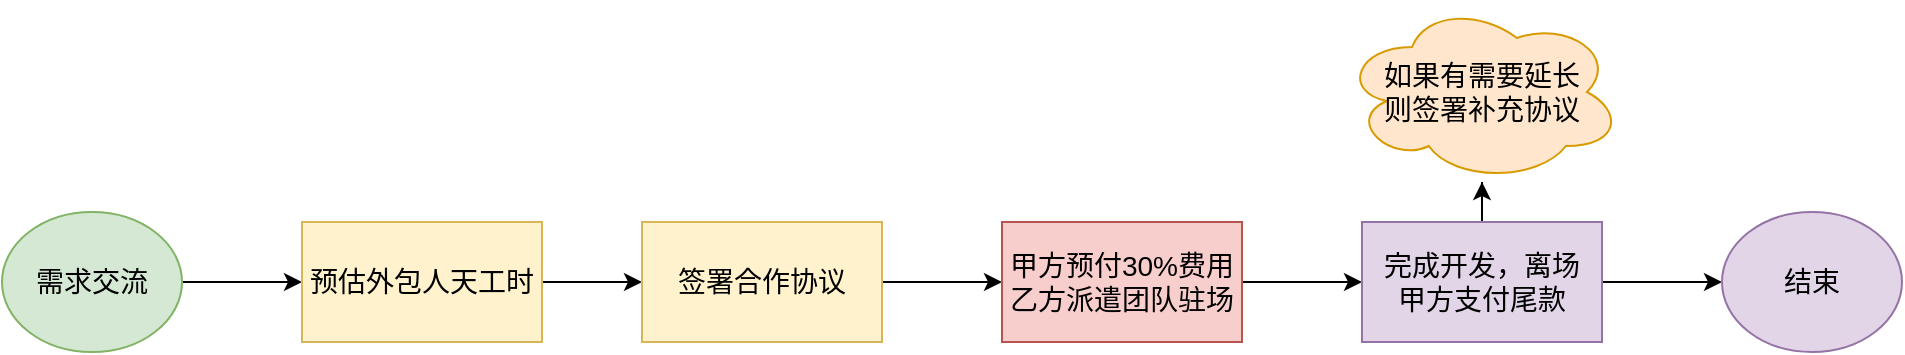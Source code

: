 <mxfile version="13.6.10" type="github">
  <diagram id="3NWhDmS3dMHGRNAWerwA" name="第 1 页">
    <mxGraphModel dx="1788" dy="1010" grid="1" gridSize="10" guides="1" tooltips="1" connect="1" arrows="1" fold="1" page="1" pageScale="1" pageWidth="827" pageHeight="1169" math="0" shadow="0">
      <root>
        <mxCell id="0" />
        <mxCell id="1" parent="0" />
        <mxCell id="ek9-Dc8PDsql-govBaU6-3" value="" style="edgeStyle=orthogonalEdgeStyle;rounded=0;orthogonalLoop=1;jettySize=auto;html=1;labelBackgroundColor=none;fontSize=14;" edge="1" parent="1" source="ek9-Dc8PDsql-govBaU6-1" target="ek9-Dc8PDsql-govBaU6-2">
          <mxGeometry relative="1" as="geometry" />
        </mxCell>
        <mxCell id="ek9-Dc8PDsql-govBaU6-1" value="&lt;font style=&quot;font-size: 14px;&quot;&gt;需求交流&lt;/font&gt;" style="ellipse;whiteSpace=wrap;html=1;labelBackgroundColor=none;fontSize=14;fillColor=#d5e8d4;strokeColor=#82b366;" vertex="1" parent="1">
          <mxGeometry x="120" y="385" width="90" height="70" as="geometry" />
        </mxCell>
        <mxCell id="ek9-Dc8PDsql-govBaU6-5" value="" style="edgeStyle=orthogonalEdgeStyle;rounded=0;orthogonalLoop=1;jettySize=auto;html=1;labelBackgroundColor=none;fontSize=14;" edge="1" parent="1" source="ek9-Dc8PDsql-govBaU6-2" target="ek9-Dc8PDsql-govBaU6-4">
          <mxGeometry relative="1" as="geometry" />
        </mxCell>
        <mxCell id="ek9-Dc8PDsql-govBaU6-2" value="&lt;font style=&quot;font-size: 14px&quot;&gt;预估外包人天工时&lt;/font&gt;" style="whiteSpace=wrap;html=1;labelBackgroundColor=none;fontSize=14;fillColor=#fff2cc;strokeColor=#d6b656;" vertex="1" parent="1">
          <mxGeometry x="270" y="390" width="120" height="60" as="geometry" />
        </mxCell>
        <mxCell id="ek9-Dc8PDsql-govBaU6-7" value="" style="edgeStyle=orthogonalEdgeStyle;rounded=0;orthogonalLoop=1;jettySize=auto;html=1;labelBackgroundColor=none;fontSize=14;" edge="1" parent="1" source="ek9-Dc8PDsql-govBaU6-4" target="ek9-Dc8PDsql-govBaU6-6">
          <mxGeometry relative="1" as="geometry" />
        </mxCell>
        <mxCell id="ek9-Dc8PDsql-govBaU6-4" value="&lt;font style=&quot;font-size: 14px&quot;&gt;签署合作协议&lt;/font&gt;" style="whiteSpace=wrap;html=1;labelBackgroundColor=none;fontSize=14;fillColor=#fff2cc;strokeColor=#d6b656;" vertex="1" parent="1">
          <mxGeometry x="440" y="390" width="120" height="60" as="geometry" />
        </mxCell>
        <mxCell id="ek9-Dc8PDsql-govBaU6-9" value="" style="edgeStyle=orthogonalEdgeStyle;rounded=0;orthogonalLoop=1;jettySize=auto;html=1;labelBackgroundColor=none;fontSize=14;" edge="1" parent="1" source="ek9-Dc8PDsql-govBaU6-6" target="ek9-Dc8PDsql-govBaU6-8">
          <mxGeometry relative="1" as="geometry" />
        </mxCell>
        <mxCell id="ek9-Dc8PDsql-govBaU6-6" value="&lt;font style=&quot;font-size: 14px&quot;&gt;甲方预付30%费用&lt;br&gt;乙方派遣团队驻场&lt;/font&gt;" style="whiteSpace=wrap;html=1;labelBackgroundColor=none;fontSize=14;fillColor=#f8cecc;strokeColor=#b85450;" vertex="1" parent="1">
          <mxGeometry x="620" y="390" width="120" height="60" as="geometry" />
        </mxCell>
        <mxCell id="ek9-Dc8PDsql-govBaU6-11" value="" style="edgeStyle=orthogonalEdgeStyle;rounded=0;orthogonalLoop=1;jettySize=auto;html=1;labelBackgroundColor=none;fontSize=14;" edge="1" parent="1" source="ek9-Dc8PDsql-govBaU6-8" target="ek9-Dc8PDsql-govBaU6-10">
          <mxGeometry relative="1" as="geometry" />
        </mxCell>
        <mxCell id="ek9-Dc8PDsql-govBaU6-13" value="" style="edgeStyle=orthogonalEdgeStyle;rounded=0;orthogonalLoop=1;jettySize=auto;html=1;labelBackgroundColor=none;fontSize=14;" edge="1" parent="1" source="ek9-Dc8PDsql-govBaU6-8" target="ek9-Dc8PDsql-govBaU6-12">
          <mxGeometry relative="1" as="geometry" />
        </mxCell>
        <mxCell id="ek9-Dc8PDsql-govBaU6-8" value="完成开发，离场&lt;br style=&quot;font-size: 14px&quot;&gt;甲方支付尾款" style="whiteSpace=wrap;html=1;labelBackgroundColor=none;fontSize=14;fillColor=#e1d5e7;strokeColor=#9673a6;" vertex="1" parent="1">
          <mxGeometry x="800" y="390" width="120" height="60" as="geometry" />
        </mxCell>
        <mxCell id="ek9-Dc8PDsql-govBaU6-10" value="结束" style="ellipse;whiteSpace=wrap;html=1;labelBackgroundColor=none;fontSize=14;fillColor=#e1d5e7;strokeColor=#9673a6;" vertex="1" parent="1">
          <mxGeometry x="980" y="385" width="90" height="70" as="geometry" />
        </mxCell>
        <mxCell id="ek9-Dc8PDsql-govBaU6-12" value="如果有需要延长&lt;br style=&quot;font-size: 14px;&quot;&gt;则签署补充协议" style="ellipse;shape=cloud;whiteSpace=wrap;html=1;labelBackgroundColor=none;fontSize=14;fillColor=#ffe6cc;strokeColor=#d79b00;" vertex="1" parent="1">
          <mxGeometry x="790" y="280" width="140" height="90" as="geometry" />
        </mxCell>
      </root>
    </mxGraphModel>
  </diagram>
</mxfile>
